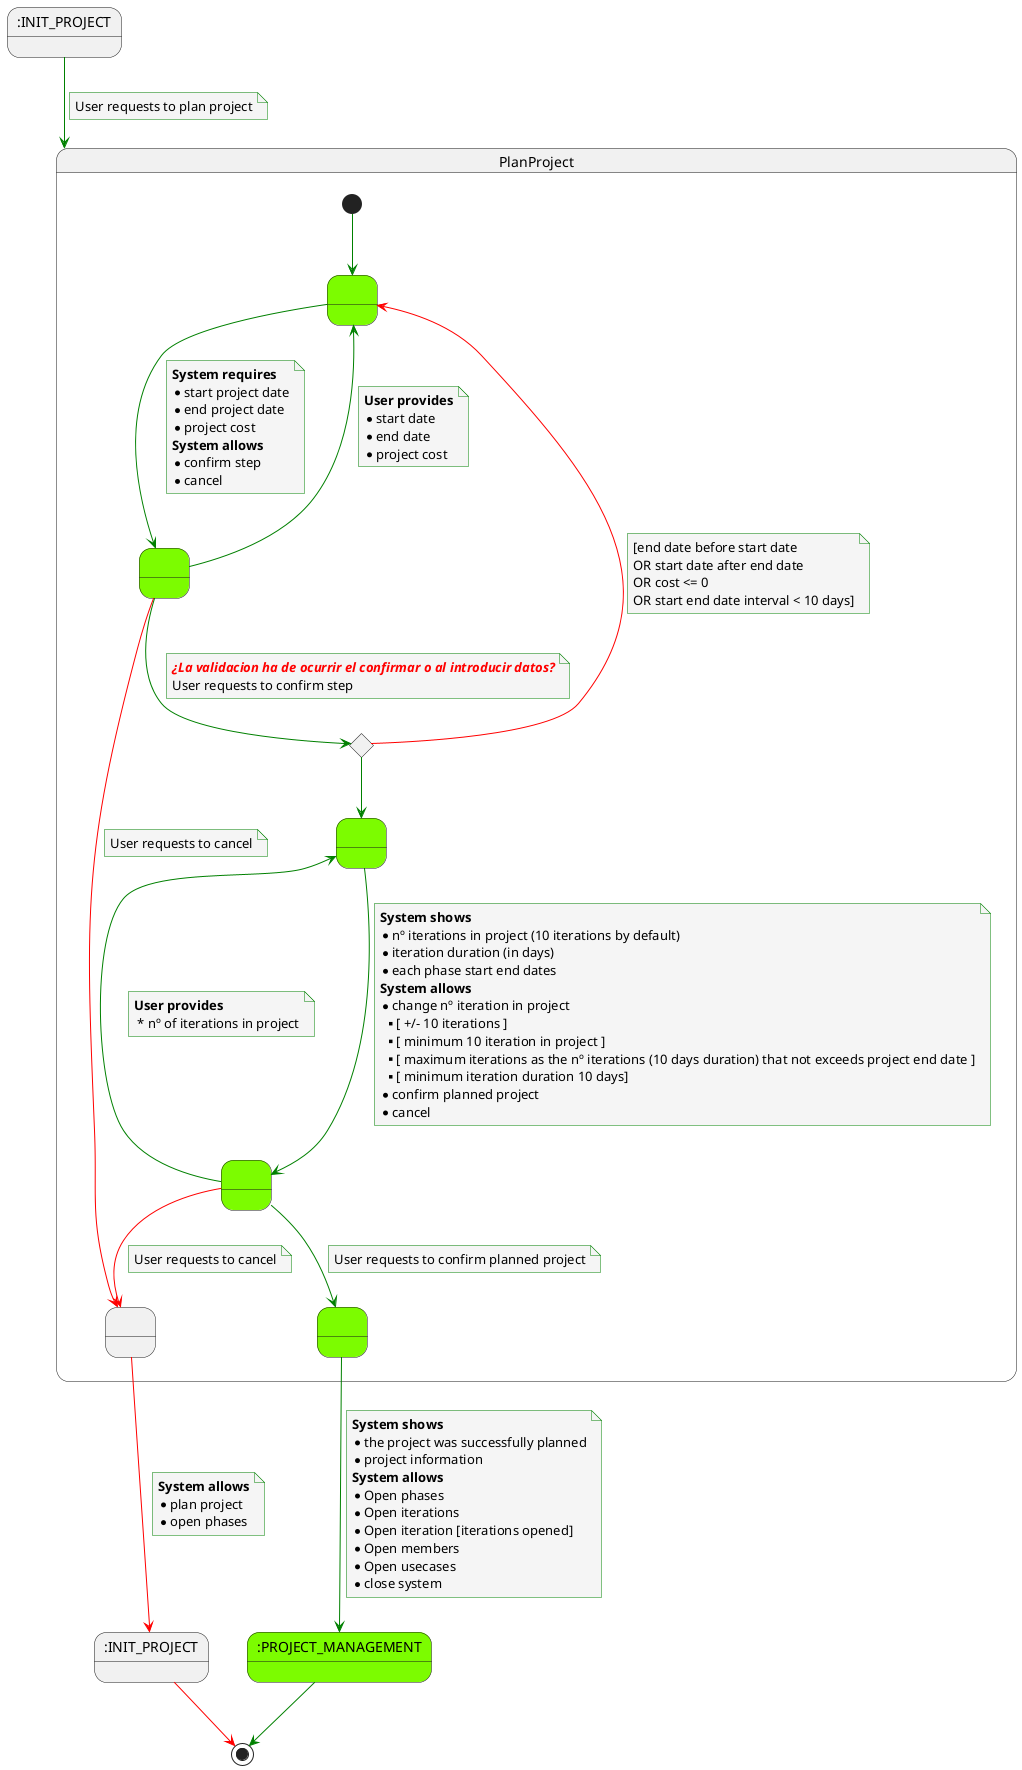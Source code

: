 @startuml

    skinparam {
        NoteBackgroundColor #whiteSmoke
        ArrowColor #green
        NoteBorderColor #green
    }

state PROJECT_MANAGEMENTEND as ":PROJECT_MANAGEMENT" #LawnGreen
state INIT_PROJECTSTART as ":INIT_PROJECT"
state INIT_PROJECTEND as ":INIT_PROJECT"

INIT_PROJECTSTART --> PlanProject
note on link
    User requests to plan project
end note

state PlanProject {
    state 1 as " " #LawnGreen
    state 2 as " " #LawnGreen
    state 3 <<choice>>
    state 4 as " " #LawnGreen
    state 5 as " " #LawnGreen
    state 6 as " " #LawnGreen
    state 10 as " "

    [*] --> 1

    1 --> 2
    note on link
    <b>System requires</b>
    * start project date
    * end project date
    * project cost
    <b>System allows</b>
    * confirm step
    * cancel
    end note

    2 -[#red]-> 10
    note on link
        User requests to cancel
    end note

    2 --> 1
    note on link
        <b>User provides</b>
        * start date
        * end date
        * project cost
    end note

    2 --> 3
    note on link
        <color:red><b>//¿La validacion ha de ocurrir el confirmar o al introducir datos?//</b></color>
        User requests to confirm step
    end note

    3 -[#red]-> 1
    note on link
        [end date before start date
        OR start date after end date
        OR cost <= 0
        OR start end date interval < 10 days]
    end note

    3 --> 4

    4 --> 5
    note on link
        <b>System shows</b>
        * nº iterations in project (10 iterations by default)
        * iteration duration (in days)
        * each phase start end dates
        <b>System allows</b>
        * change nº iteration in project
        **[ +/- 10 iterations ]
        **[ minimum 10 iteration in project ]
        **[ maximum iterations as the nº iterations (10 days duration) that not exceeds project end date ]
        **[ minimum iteration duration 10 days]
        * confirm planned project
        * cancel
    end note

    5 -[#red]-> 10
    note on link
        User requests to cancel
    end note

    10 -[#red]-> INIT_PROJECTEND
    note on link
    <b>System allows</b>
    * plan project
    * open phases
    end note

    5 --> 4
    note on link
        <b>User provides</b>
         * nº of iterations in project
    end note

    5 --> 6
    note on link
        User requests to confirm planned project
    end note

    6 --> PROJECT_MANAGEMENTEND
      note on link
              <b>System shows</b>
              * the project was successfully planned
              * project information
              <b>System allows</b>
              * Open phases
              * Open iterations
              * Open iteration [iterations opened]
              * Open members
              * Open usecases
              * close system
          end note
}

INIT_PROJECTEND -[#red]-> [*]
PROJECT_MANAGEMENTEND --> [*]




@enduml
